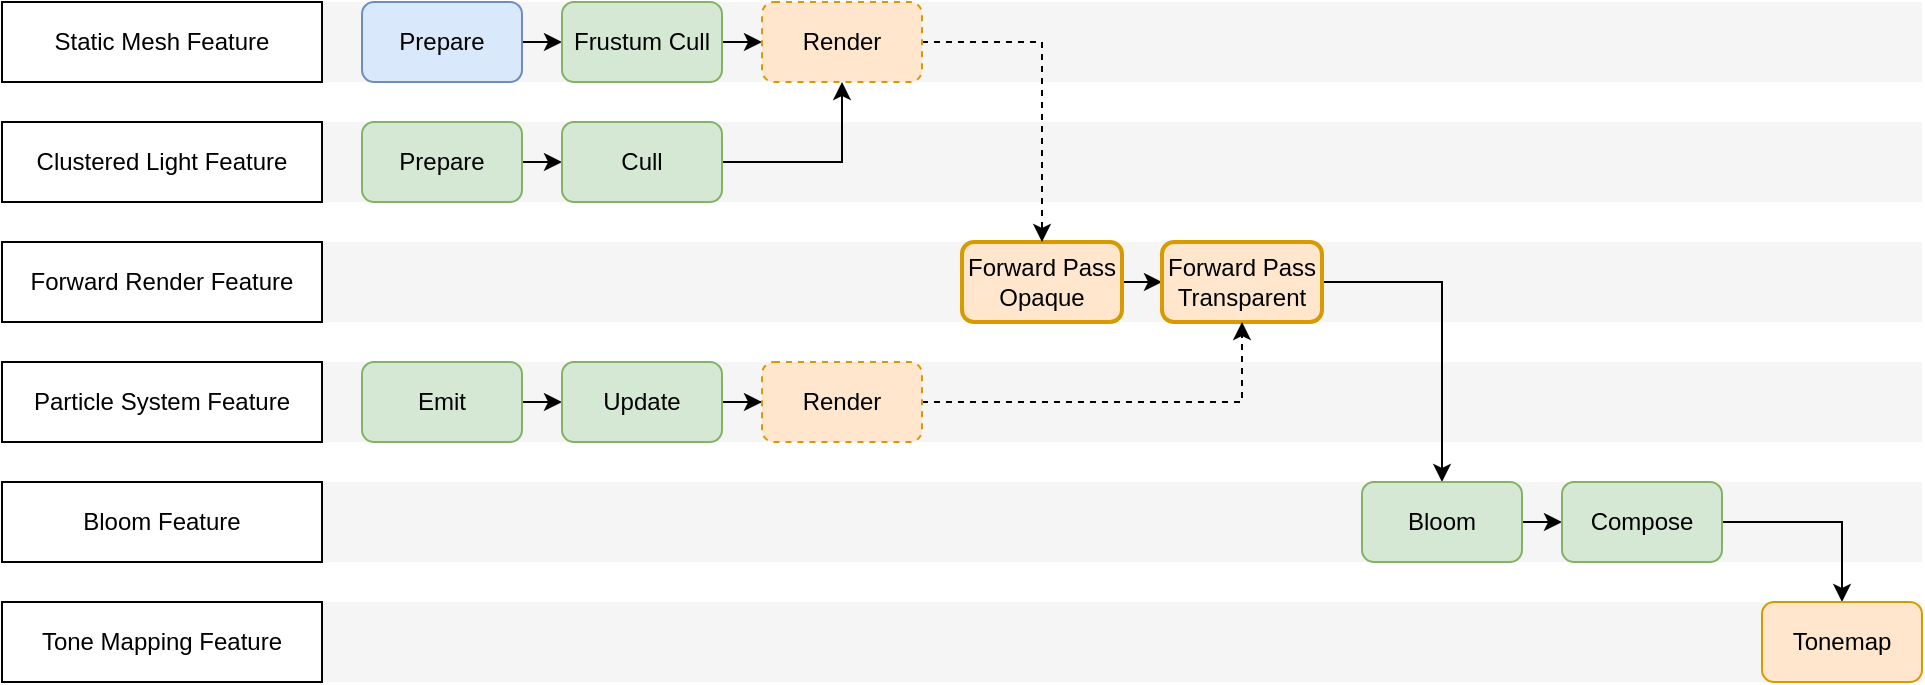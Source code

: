 <mxfile version="24.4.8" type="device">
  <diagram name="Page-1" id="Vq6vYToyXMgL_0bg900L">
    <mxGraphModel dx="1477" dy="634" grid="1" gridSize="10" guides="1" tooltips="1" connect="1" arrows="1" fold="1" page="1" pageScale="1" pageWidth="1100" pageHeight="850" math="0" shadow="0">
      <root>
        <mxCell id="0" />
        <mxCell id="1" parent="0" />
        <mxCell id="BcVndhr_crpL3ppORO8z-35" value="" style="rounded=0;whiteSpace=wrap;html=1;fillColor=#f5f5f5;fontColor=#333333;strokeColor=none;" parent="1" vertex="1">
          <mxGeometry x="200" y="220" width="800" height="40" as="geometry" />
        </mxCell>
        <mxCell id="BcVndhr_crpL3ppORO8z-36" value="" style="rounded=0;whiteSpace=wrap;html=1;fillColor=#f5f5f5;fontColor=#333333;strokeColor=none;" parent="1" vertex="1">
          <mxGeometry x="200" y="280" width="800" height="40" as="geometry" />
        </mxCell>
        <mxCell id="BcVndhr_crpL3ppORO8z-37" value="" style="rounded=0;whiteSpace=wrap;html=1;fillColor=#f5f5f5;fontColor=#333333;strokeColor=none;" parent="1" vertex="1">
          <mxGeometry x="200" y="340" width="800" height="40" as="geometry" />
        </mxCell>
        <mxCell id="BcVndhr_crpL3ppORO8z-34" value="" style="rounded=0;whiteSpace=wrap;html=1;fillColor=#f5f5f5;fontColor=#333333;strokeColor=none;" parent="1" vertex="1">
          <mxGeometry x="200" y="160" width="800" height="40" as="geometry" />
        </mxCell>
        <mxCell id="BcVndhr_crpL3ppORO8z-33" value="" style="rounded=0;whiteSpace=wrap;html=1;fillColor=#f5f5f5;fontColor=#333333;strokeColor=none;" parent="1" vertex="1">
          <mxGeometry x="200" y="100" width="800" height="40" as="geometry" />
        </mxCell>
        <mxCell id="BcVndhr_crpL3ppORO8z-32" value="" style="rounded=0;whiteSpace=wrap;html=1;fillColor=#f5f5f5;fontColor=#333333;strokeColor=none;" parent="1" vertex="1">
          <mxGeometry x="200" y="40" width="800" height="40" as="geometry" />
        </mxCell>
        <mxCell id="BcVndhr_crpL3ppORO8z-1" value="Static Mesh Feature" style="rounded=0;whiteSpace=wrap;html=1;" parent="1" vertex="1">
          <mxGeometry x="40" y="40" width="160" height="40" as="geometry" />
        </mxCell>
        <mxCell id="BcVndhr_crpL3ppORO8z-2" value="Particle System Feature" style="rounded=0;whiteSpace=wrap;html=1;" parent="1" vertex="1">
          <mxGeometry x="40" y="220" width="160" height="40" as="geometry" />
        </mxCell>
        <mxCell id="BcVndhr_crpL3ppORO8z-3" value="Clustered Light Feature" style="rounded=0;whiteSpace=wrap;html=1;" parent="1" vertex="1">
          <mxGeometry x="40" y="100" width="160" height="40" as="geometry" />
        </mxCell>
        <mxCell id="BcVndhr_crpL3ppORO8z-4" value="Forward Render Feature" style="rounded=0;whiteSpace=wrap;html=1;" parent="1" vertex="1">
          <mxGeometry x="40" y="160" width="160" height="40" as="geometry" />
        </mxCell>
        <mxCell id="BcVndhr_crpL3ppORO8z-5" value="Bloom Feature" style="rounded=0;whiteSpace=wrap;html=1;" parent="1" vertex="1">
          <mxGeometry x="40" y="280" width="160" height="40" as="geometry" />
        </mxCell>
        <mxCell id="BcVndhr_crpL3ppORO8z-6" value="Tone Mapping Feature" style="rounded=0;whiteSpace=wrap;html=1;" parent="1" vertex="1">
          <mxGeometry x="40" y="340" width="160" height="40" as="geometry" />
        </mxCell>
        <mxCell id="BcVndhr_crpL3ppORO8z-19" style="edgeStyle=orthogonalEdgeStyle;rounded=0;orthogonalLoop=1;jettySize=auto;html=1;exitX=1;exitY=0.5;exitDx=0;exitDy=0;entryX=0;entryY=0.5;entryDx=0;entryDy=0;" parent="1" source="BcVndhr_crpL3ppORO8z-7" target="BcVndhr_crpL3ppORO8z-8" edge="1">
          <mxGeometry relative="1" as="geometry" />
        </mxCell>
        <mxCell id="BcVndhr_crpL3ppORO8z-7" value="Prepare" style="rounded=1;whiteSpace=wrap;html=1;fillColor=#dae8fc;strokeColor=#6c8ebf;" parent="1" vertex="1">
          <mxGeometry x="220" y="40" width="80" height="40" as="geometry" />
        </mxCell>
        <mxCell id="BcVndhr_crpL3ppORO8z-21" style="edgeStyle=orthogonalEdgeStyle;rounded=0;orthogonalLoop=1;jettySize=auto;html=1;exitX=1;exitY=0.5;exitDx=0;exitDy=0;entryX=0;entryY=0.5;entryDx=0;entryDy=0;" parent="1" source="BcVndhr_crpL3ppORO8z-8" target="BcVndhr_crpL3ppORO8z-20" edge="1">
          <mxGeometry relative="1" as="geometry" />
        </mxCell>
        <mxCell id="BcVndhr_crpL3ppORO8z-8" value="Frustum Cull" style="rounded=1;whiteSpace=wrap;html=1;fillColor=#d5e8d4;strokeColor=#82b366;" parent="1" vertex="1">
          <mxGeometry x="320" y="40" width="80" height="40" as="geometry" />
        </mxCell>
        <mxCell id="BcVndhr_crpL3ppORO8z-18" style="edgeStyle=orthogonalEdgeStyle;rounded=0;orthogonalLoop=1;jettySize=auto;html=1;exitX=1;exitY=0.5;exitDx=0;exitDy=0;entryX=0;entryY=0.5;entryDx=0;entryDy=0;" parent="1" source="BcVndhr_crpL3ppORO8z-9" target="BcVndhr_crpL3ppORO8z-10" edge="1">
          <mxGeometry relative="1" as="geometry" />
        </mxCell>
        <mxCell id="BcVndhr_crpL3ppORO8z-9" value="Emit" style="rounded=1;whiteSpace=wrap;html=1;fillColor=#d5e8d4;strokeColor=#82b366;" parent="1" vertex="1">
          <mxGeometry x="220" y="220" width="80" height="40" as="geometry" />
        </mxCell>
        <mxCell id="BcVndhr_crpL3ppORO8z-23" style="edgeStyle=orthogonalEdgeStyle;rounded=0;orthogonalLoop=1;jettySize=auto;html=1;entryX=0;entryY=0.5;entryDx=0;entryDy=0;" parent="1" source="BcVndhr_crpL3ppORO8z-10" target="BcVndhr_crpL3ppORO8z-22" edge="1">
          <mxGeometry relative="1" as="geometry" />
        </mxCell>
        <mxCell id="BcVndhr_crpL3ppORO8z-10" value="Update" style="rounded=1;whiteSpace=wrap;html=1;fillColor=#d5e8d4;strokeColor=#82b366;" parent="1" vertex="1">
          <mxGeometry x="320" y="220" width="80" height="40" as="geometry" />
        </mxCell>
        <mxCell id="BcVndhr_crpL3ppORO8z-24" style="edgeStyle=orthogonalEdgeStyle;rounded=0;orthogonalLoop=1;jettySize=auto;html=1;exitX=1;exitY=0.5;exitDx=0;exitDy=0;entryX=0;entryY=0.5;entryDx=0;entryDy=0;" parent="1" source="BcVndhr_crpL3ppORO8z-11" target="BcVndhr_crpL3ppORO8z-12" edge="1">
          <mxGeometry relative="1" as="geometry" />
        </mxCell>
        <mxCell id="BcVndhr_crpL3ppORO8z-11" value="Prepare" style="rounded=1;whiteSpace=wrap;html=1;fillColor=#d5e8d4;strokeColor=#82b366;" parent="1" vertex="1">
          <mxGeometry x="220" y="100" width="80" height="40" as="geometry" />
        </mxCell>
        <mxCell id="BcVndhr_crpL3ppORO8z-25" style="edgeStyle=orthogonalEdgeStyle;rounded=0;orthogonalLoop=1;jettySize=auto;html=1;exitX=1;exitY=0.5;exitDx=0;exitDy=0;entryX=0.5;entryY=1;entryDx=0;entryDy=0;" parent="1" source="BcVndhr_crpL3ppORO8z-12" target="BcVndhr_crpL3ppORO8z-20" edge="1">
          <mxGeometry relative="1" as="geometry" />
        </mxCell>
        <mxCell id="BcVndhr_crpL3ppORO8z-12" value="Cull" style="rounded=1;whiteSpace=wrap;html=1;fillColor=#d5e8d4;strokeColor=#82b366;" parent="1" vertex="1">
          <mxGeometry x="320" y="100" width="80" height="40" as="geometry" />
        </mxCell>
        <mxCell id="BcVndhr_crpL3ppORO8z-27" style="edgeStyle=orthogonalEdgeStyle;rounded=0;orthogonalLoop=1;jettySize=auto;html=1;exitX=1;exitY=0.5;exitDx=0;exitDy=0;entryX=0;entryY=0.5;entryDx=0;entryDy=0;" parent="1" source="BcVndhr_crpL3ppORO8z-13" target="BcVndhr_crpL3ppORO8z-14" edge="1">
          <mxGeometry relative="1" as="geometry" />
        </mxCell>
        <mxCell id="BcVndhr_crpL3ppORO8z-13" value="Forward Pass Opaque" style="rounded=1;whiteSpace=wrap;html=1;fillColor=#ffe6cc;strokeColor=#d79b00;strokeWidth=2;" parent="1" vertex="1">
          <mxGeometry x="520" y="160" width="80" height="40" as="geometry" />
        </mxCell>
        <mxCell id="BcVndhr_crpL3ppORO8z-29" style="edgeStyle=orthogonalEdgeStyle;rounded=0;orthogonalLoop=1;jettySize=auto;html=1;exitX=1;exitY=0.5;exitDx=0;exitDy=0;entryX=0.5;entryY=0;entryDx=0;entryDy=0;" parent="1" source="BcVndhr_crpL3ppORO8z-14" target="BcVndhr_crpL3ppORO8z-15" edge="1">
          <mxGeometry relative="1" as="geometry" />
        </mxCell>
        <mxCell id="BcVndhr_crpL3ppORO8z-14" value="Forward Pass Transparent" style="rounded=1;whiteSpace=wrap;html=1;fillColor=#ffe6cc;strokeColor=#d79b00;strokeWidth=2;" parent="1" vertex="1">
          <mxGeometry x="620" y="160" width="80" height="40" as="geometry" />
        </mxCell>
        <mxCell id="BcVndhr_crpL3ppORO8z-30" style="edgeStyle=orthogonalEdgeStyle;rounded=0;orthogonalLoop=1;jettySize=auto;html=1;exitX=1;exitY=0.5;exitDx=0;exitDy=0;entryX=0;entryY=0.5;entryDx=0;entryDy=0;" parent="1" source="BcVndhr_crpL3ppORO8z-15" target="BcVndhr_crpL3ppORO8z-16" edge="1">
          <mxGeometry relative="1" as="geometry" />
        </mxCell>
        <mxCell id="BcVndhr_crpL3ppORO8z-15" value="Bloom" style="rounded=1;whiteSpace=wrap;html=1;fillColor=#d5e8d4;strokeColor=#82b366;" parent="1" vertex="1">
          <mxGeometry x="720" y="280" width="80" height="40" as="geometry" />
        </mxCell>
        <mxCell id="BcVndhr_crpL3ppORO8z-31" style="edgeStyle=orthogonalEdgeStyle;rounded=0;orthogonalLoop=1;jettySize=auto;html=1;exitX=1;exitY=0.5;exitDx=0;exitDy=0;entryX=0.5;entryY=0;entryDx=0;entryDy=0;" parent="1" source="BcVndhr_crpL3ppORO8z-16" target="BcVndhr_crpL3ppORO8z-17" edge="1">
          <mxGeometry relative="1" as="geometry" />
        </mxCell>
        <mxCell id="BcVndhr_crpL3ppORO8z-16" value="Compose" style="rounded=1;whiteSpace=wrap;html=1;fillColor=#d5e8d4;strokeColor=#82b366;" parent="1" vertex="1">
          <mxGeometry x="820" y="280" width="80" height="40" as="geometry" />
        </mxCell>
        <mxCell id="BcVndhr_crpL3ppORO8z-17" value="Tonemap" style="rounded=1;whiteSpace=wrap;html=1;fillColor=#ffe6cc;strokeColor=#d79b00;" parent="1" vertex="1">
          <mxGeometry x="920" y="340" width="80" height="40" as="geometry" />
        </mxCell>
        <mxCell id="BcVndhr_crpL3ppORO8z-28" style="edgeStyle=orthogonalEdgeStyle;rounded=0;orthogonalLoop=1;jettySize=auto;html=1;exitX=1;exitY=0.5;exitDx=0;exitDy=0;entryX=0.5;entryY=0;entryDx=0;entryDy=0;strokeColor=default;dashed=1;" parent="1" source="BcVndhr_crpL3ppORO8z-20" target="BcVndhr_crpL3ppORO8z-13" edge="1">
          <mxGeometry relative="1" as="geometry" />
        </mxCell>
        <mxCell id="BcVndhr_crpL3ppORO8z-20" value="Render" style="rounded=1;whiteSpace=wrap;html=1;fillColor=#ffe6cc;strokeColor=#d79b00;dashed=1;" parent="1" vertex="1">
          <mxGeometry x="420" y="40" width="80" height="40" as="geometry" />
        </mxCell>
        <mxCell id="BcVndhr_crpL3ppORO8z-26" style="edgeStyle=orthogonalEdgeStyle;rounded=0;orthogonalLoop=1;jettySize=auto;html=1;exitX=1;exitY=0.5;exitDx=0;exitDy=0;entryX=0.5;entryY=1;entryDx=0;entryDy=0;dashed=1;" parent="1" source="BcVndhr_crpL3ppORO8z-22" target="BcVndhr_crpL3ppORO8z-14" edge="1">
          <mxGeometry relative="1" as="geometry" />
        </mxCell>
        <mxCell id="BcVndhr_crpL3ppORO8z-22" value="Render" style="rounded=1;whiteSpace=wrap;html=1;fillColor=#ffe6cc;strokeColor=#d79b00;dashed=1;" parent="1" vertex="1">
          <mxGeometry x="420" y="220" width="80" height="40" as="geometry" />
        </mxCell>
      </root>
    </mxGraphModel>
  </diagram>
</mxfile>
